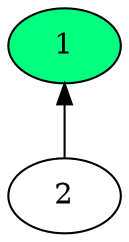 digraph time_source_tree {
  rankdir="BT";
  "2" -> "1";
  "1" [fillcolor="yellow" style="filled"];
  "1" [rank="source" fillcolor="#00FF7F" style="filled"];
}
